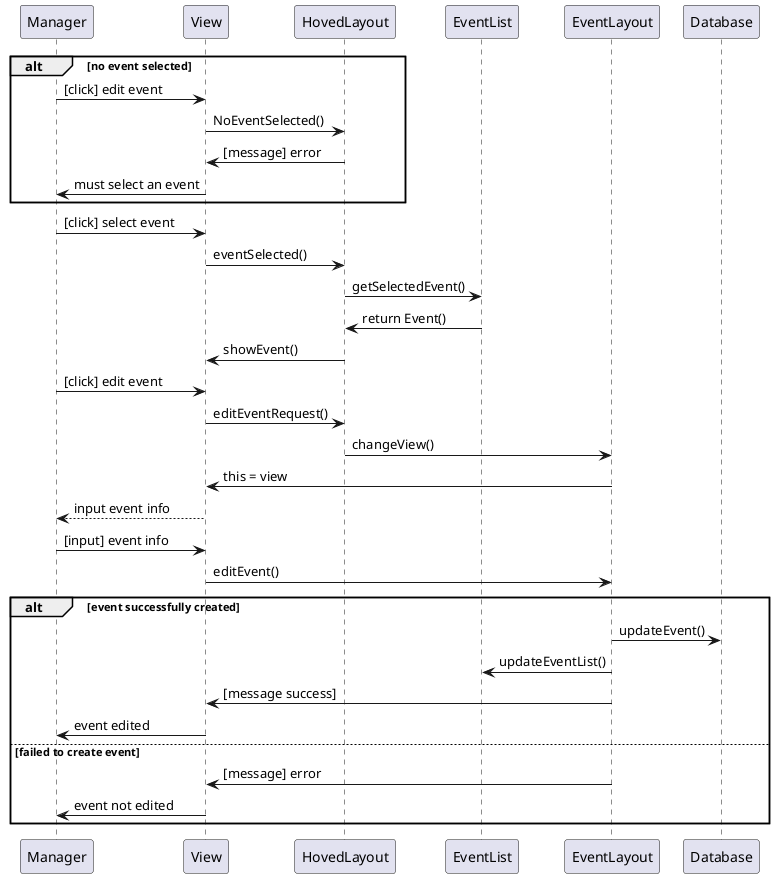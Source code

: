 @startuml
alt no event selected
Manager -> View: [click] edit event
View -> HovedLayout: NoEventSelected()
HovedLayout -> View: [message] error
View -> Manager: must select an event
end
Manager -> View: [click] select event
View -> HovedLayout: eventSelected()
HovedLayout -> EventList: getSelectedEvent()
EventList -> HovedLayout: return Event()
HovedLayout -> View: showEvent()
Manager -> View:[click] edit event
View -> HovedLayout: editEventRequest()
HovedLayout -> EventLayout: changeView()
EventLayout -> View: this = view
View --> Manager: input event info
Manager -> View: [input] event info
View -> EventLayout: editEvent()
alt event successfully created
EventLayout -> Database: updateEvent()
EventLayout -> EventList: updateEventList()
EventLayout -> View: [message success]
View -> Manager: event edited
else failed to create event
EventLayout -> View: [message] error
View -> Manager: event not edited
end
@enduml